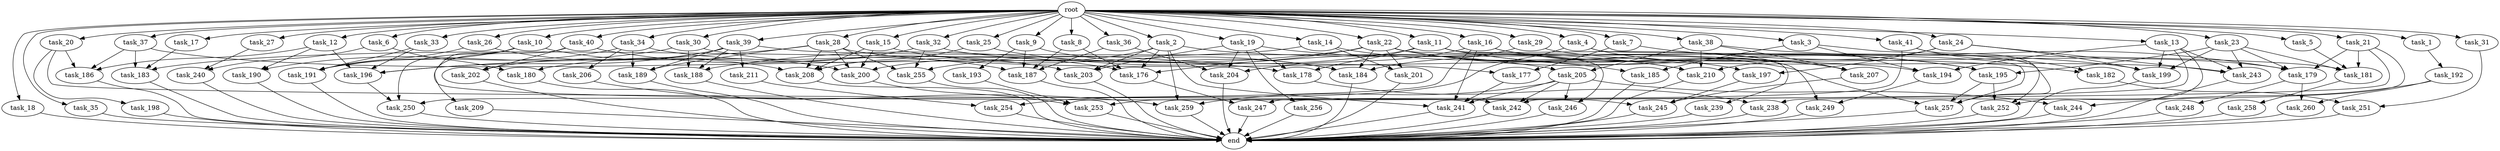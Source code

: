 digraph G {
  root [size="0.000000"];
  task_1 [size="102.400000"];
  task_2 [size="102.400000"];
  task_3 [size="102.400000"];
  task_4 [size="102.400000"];
  task_5 [size="102.400000"];
  task_6 [size="102.400000"];
  task_7 [size="102.400000"];
  task_8 [size="102.400000"];
  task_9 [size="102.400000"];
  task_10 [size="102.400000"];
  task_11 [size="102.400000"];
  task_12 [size="102.400000"];
  task_13 [size="102.400000"];
  task_14 [size="102.400000"];
  task_15 [size="102.400000"];
  task_16 [size="102.400000"];
  task_17 [size="102.400000"];
  task_18 [size="102.400000"];
  task_19 [size="102.400000"];
  task_20 [size="102.400000"];
  task_21 [size="102.400000"];
  task_22 [size="102.400000"];
  task_23 [size="102.400000"];
  task_24 [size="102.400000"];
  task_25 [size="102.400000"];
  task_26 [size="102.400000"];
  task_27 [size="102.400000"];
  task_28 [size="102.400000"];
  task_29 [size="102.400000"];
  task_30 [size="102.400000"];
  task_31 [size="102.400000"];
  task_32 [size="102.400000"];
  task_33 [size="102.400000"];
  task_34 [size="102.400000"];
  task_35 [size="102.400000"];
  task_36 [size="102.400000"];
  task_37 [size="102.400000"];
  task_38 [size="102.400000"];
  task_39 [size="102.400000"];
  task_40 [size="102.400000"];
  task_41 [size="102.400000"];
  task_176 [size="178670639513.600006"];
  task_177 [size="124554051584.000000"];
  task_178 [size="42090679500.800003"];
  task_179 [size="91053306675.200012"];
  task_180 [size="73014444032.000000"];
  task_181 [size="135720966553.600006"];
  task_182 [size="140874927308.800018"];
  task_183 [size="75591424409.600006"];
  task_184 [size="127990025420.800003"];
  task_185 [size="99643241267.200012"];
  task_186 [size="65283502899.200005"];
  task_187 [size="79027398246.400009"];
  task_188 [size="186401580646.400024"];
  task_189 [size="138297946931.200012"];
  task_190 [size="61847529062.400002"];
  task_191 [size="152041842278.399994"];
  task_192 [size="69578470195.199997"];
  task_193 [size="3435973836.800000"];
  task_194 [size="226774273228.800018"];
  task_195 [size="120259084288.000000"];
  task_196 [size="225056286310.400024"];
  task_197 [size="107374182400.000000"];
  task_198 [size="3435973836.800000"];
  task_199 [size="169221711462.400024"];
  task_200 [size="148605868441.600006"];
  task_201 [size="99643241267.200012"];
  task_202 [size="100502234726.400009"];
  task_203 [size="69578470195.199997"];
  task_204 [size="80745385164.800003"];
  task_205 [size="38654705664.000000"];
  task_206 [size="13743895347.200001"];
  task_207 [size="56693568307.200005"];
  task_208 [size="107374182400.000000"];
  task_209 [size="30923764531.200001"];
  task_210 [size="122836064665.600006"];
  task_211 [size="69578470195.199997"];
  task_238 [size="29205777612.800003"];
  task_239 [size="3435973836.800000"];
  task_240 [size="17179869184.000000"];
  task_241 [size="172657685299.200012"];
  task_242 [size="110810156236.800003"];
  task_243 [size="180388626432.000000"];
  task_244 [size="140874927308.800018"];
  task_245 [size="162349763788.800018"];
  task_246 [size="171798691840.000000"];
  task_247 [size="93630287052.800003"];
  task_248 [size="13743895347.200001"];
  task_249 [size="34359738368.000000"];
  task_250 [size="139156940390.399994"];
  task_251 [size="111669149696.000000"];
  task_252 [size="185542587187.200012"];
  task_253 [size="171798691840.000000"];
  task_254 [size="24910810316.800003"];
  task_255 [size="127990025420.800003"];
  task_256 [size="7730941132.800000"];
  task_257 [size="188978561024.000000"];
  task_258 [size="85899345920.000000"];
  task_259 [size="124554051584.000000"];
  task_260 [size="68719476736.000000"];
  end [size="0.000000"];

  root -> task_1 [size="1.000000"];
  root -> task_2 [size="1.000000"];
  root -> task_3 [size="1.000000"];
  root -> task_4 [size="1.000000"];
  root -> task_5 [size="1.000000"];
  root -> task_6 [size="1.000000"];
  root -> task_7 [size="1.000000"];
  root -> task_8 [size="1.000000"];
  root -> task_9 [size="1.000000"];
  root -> task_10 [size="1.000000"];
  root -> task_11 [size="1.000000"];
  root -> task_12 [size="1.000000"];
  root -> task_13 [size="1.000000"];
  root -> task_14 [size="1.000000"];
  root -> task_15 [size="1.000000"];
  root -> task_16 [size="1.000000"];
  root -> task_17 [size="1.000000"];
  root -> task_18 [size="1.000000"];
  root -> task_19 [size="1.000000"];
  root -> task_20 [size="1.000000"];
  root -> task_21 [size="1.000000"];
  root -> task_22 [size="1.000000"];
  root -> task_23 [size="1.000000"];
  root -> task_24 [size="1.000000"];
  root -> task_25 [size="1.000000"];
  root -> task_26 [size="1.000000"];
  root -> task_27 [size="1.000000"];
  root -> task_28 [size="1.000000"];
  root -> task_29 [size="1.000000"];
  root -> task_30 [size="1.000000"];
  root -> task_31 [size="1.000000"];
  root -> task_32 [size="1.000000"];
  root -> task_33 [size="1.000000"];
  root -> task_34 [size="1.000000"];
  root -> task_35 [size="1.000000"];
  root -> task_36 [size="1.000000"];
  root -> task_37 [size="1.000000"];
  root -> task_38 [size="1.000000"];
  root -> task_39 [size="1.000000"];
  root -> task_40 [size="1.000000"];
  root -> task_41 [size="1.000000"];
  task_1 -> task_192 [size="679477248.000000"];
  task_2 -> task_176 [size="301989888.000000"];
  task_2 -> task_199 [size="301989888.000000"];
  task_2 -> task_200 [size="301989888.000000"];
  task_2 -> task_203 [size="301989888.000000"];
  task_2 -> task_241 [size="301989888.000000"];
  task_2 -> task_259 [size="301989888.000000"];
  task_3 -> task_185 [size="838860800.000000"];
  task_3 -> task_194 [size="838860800.000000"];
  task_3 -> task_252 [size="838860800.000000"];
  task_4 -> task_207 [size="33554432.000000"];
  task_4 -> task_254 [size="33554432.000000"];
  task_4 -> task_257 [size="33554432.000000"];
  task_5 -> task_181 [size="134217728.000000"];
  task_6 -> task_180 [size="33554432.000000"];
  task_6 -> task_240 [size="33554432.000000"];
  task_7 -> task_177 [size="536870912.000000"];
  task_7 -> task_182 [size="536870912.000000"];
  task_8 -> task_176 [size="301989888.000000"];
  task_8 -> task_187 [size="301989888.000000"];
  task_9 -> task_184 [size="33554432.000000"];
  task_9 -> task_187 [size="33554432.000000"];
  task_9 -> task_193 [size="33554432.000000"];
  task_10 -> task_191 [size="536870912.000000"];
  task_10 -> task_200 [size="536870912.000000"];
  task_10 -> task_245 [size="536870912.000000"];
  task_10 -> task_250 [size="536870912.000000"];
  task_11 -> task_178 [size="33554432.000000"];
  task_11 -> task_195 [size="33554432.000000"];
  task_11 -> task_207 [size="33554432.000000"];
  task_11 -> task_239 [size="33554432.000000"];
  task_11 -> task_249 [size="33554432.000000"];
  task_11 -> task_255 [size="33554432.000000"];
  task_12 -> task_186 [size="301989888.000000"];
  task_12 -> task_190 [size="301989888.000000"];
  task_12 -> task_196 [size="301989888.000000"];
  task_13 -> task_194 [size="838860800.000000"];
  task_13 -> task_199 [size="838860800.000000"];
  task_13 -> task_243 [size="838860800.000000"];
  task_13 -> task_252 [size="838860800.000000"];
  task_13 -> task_253 [size="838860800.000000"];
  task_14 -> task_183 [size="134217728.000000"];
  task_14 -> task_185 [size="134217728.000000"];
  task_14 -> task_201 [size="134217728.000000"];
  task_15 -> task_184 [size="75497472.000000"];
  task_15 -> task_200 [size="75497472.000000"];
  task_15 -> task_208 [size="75497472.000000"];
  task_16 -> task_204 [size="411041792.000000"];
  task_16 -> task_207 [size="411041792.000000"];
  task_16 -> task_241 [size="411041792.000000"];
  task_16 -> task_243 [size="411041792.000000"];
  task_16 -> task_250 [size="411041792.000000"];
  task_17 -> task_183 [size="301989888.000000"];
  task_18 -> end [size="1.000000"];
  task_19 -> task_178 [size="75497472.000000"];
  task_19 -> task_203 [size="75497472.000000"];
  task_19 -> task_204 [size="75497472.000000"];
  task_19 -> task_210 [size="75497472.000000"];
  task_19 -> task_256 [size="75497472.000000"];
  task_20 -> task_186 [size="33554432.000000"];
  task_20 -> task_198 [size="33554432.000000"];
  task_20 -> task_242 [size="33554432.000000"];
  task_21 -> task_179 [size="209715200.000000"];
  task_21 -> task_181 [size="209715200.000000"];
  task_21 -> task_238 [size="209715200.000000"];
  task_21 -> task_242 [size="209715200.000000"];
  task_22 -> task_176 [size="838860800.000000"];
  task_22 -> task_184 [size="838860800.000000"];
  task_22 -> task_188 [size="838860800.000000"];
  task_22 -> task_195 [size="838860800.000000"];
  task_22 -> task_197 [size="838860800.000000"];
  task_22 -> task_201 [size="838860800.000000"];
  task_22 -> task_210 [size="838860800.000000"];
  task_22 -> task_246 [size="838860800.000000"];
  task_22 -> task_257 [size="838860800.000000"];
  task_23 -> task_179 [size="301989888.000000"];
  task_23 -> task_181 [size="301989888.000000"];
  task_23 -> task_195 [size="301989888.000000"];
  task_23 -> task_199 [size="301989888.000000"];
  task_23 -> task_243 [size="301989888.000000"];
  task_24 -> task_197 [size="209715200.000000"];
  task_24 -> task_199 [size="209715200.000000"];
  task_24 -> task_210 [size="209715200.000000"];
  task_24 -> task_243 [size="209715200.000000"];
  task_25 -> task_205 [size="301989888.000000"];
  task_25 -> task_208 [size="301989888.000000"];
  task_26 -> task_191 [size="134217728.000000"];
  task_26 -> task_208 [size="134217728.000000"];
  task_27 -> task_240 [size="134217728.000000"];
  task_28 -> task_189 [size="536870912.000000"];
  task_28 -> task_194 [size="536870912.000000"];
  task_28 -> task_196 [size="536870912.000000"];
  task_28 -> task_200 [size="536870912.000000"];
  task_28 -> task_208 [size="536870912.000000"];
  task_28 -> task_255 [size="536870912.000000"];
  task_29 -> task_179 [size="301989888.000000"];
  task_29 -> task_184 [size="301989888.000000"];
  task_30 -> task_176 [size="301989888.000000"];
  task_30 -> task_188 [size="301989888.000000"];
  task_30 -> task_190 [size="301989888.000000"];
  task_31 -> task_251 [size="679477248.000000"];
  task_32 -> task_177 [size="679477248.000000"];
  task_32 -> task_180 [size="679477248.000000"];
  task_32 -> task_255 [size="679477248.000000"];
  task_33 -> task_191 [size="679477248.000000"];
  task_33 -> task_196 [size="679477248.000000"];
  task_34 -> task_187 [size="134217728.000000"];
  task_34 -> task_189 [size="134217728.000000"];
  task_34 -> task_191 [size="134217728.000000"];
  task_34 -> task_206 [size="134217728.000000"];
  task_35 -> end [size="1.000000"];
  task_36 -> task_187 [size="301989888.000000"];
  task_36 -> task_204 [size="301989888.000000"];
  task_37 -> task_178 [size="301989888.000000"];
  task_37 -> task_183 [size="301989888.000000"];
  task_37 -> task_186 [size="301989888.000000"];
  task_38 -> task_179 [size="75497472.000000"];
  task_38 -> task_205 [size="75497472.000000"];
  task_38 -> task_207 [size="75497472.000000"];
  task_38 -> task_210 [size="75497472.000000"];
  task_39 -> task_181 [size="679477248.000000"];
  task_39 -> task_188 [size="679477248.000000"];
  task_39 -> task_189 [size="679477248.000000"];
  task_39 -> task_196 [size="679477248.000000"];
  task_39 -> task_202 [size="679477248.000000"];
  task_39 -> task_211 [size="679477248.000000"];
  task_40 -> task_202 [size="301989888.000000"];
  task_40 -> task_203 [size="301989888.000000"];
  task_40 -> task_209 [size="301989888.000000"];
  task_41 -> task_182 [size="838860800.000000"];
  task_41 -> task_247 [size="838860800.000000"];
  task_41 -> task_257 [size="838860800.000000"];
  task_176 -> task_247 [size="75497472.000000"];
  task_177 -> task_241 [size="134217728.000000"];
  task_178 -> task_238 [size="75497472.000000"];
  task_179 -> task_248 [size="134217728.000000"];
  task_179 -> task_260 [size="134217728.000000"];
  task_180 -> end [size="1.000000"];
  task_181 -> task_258 [size="838860800.000000"];
  task_182 -> task_251 [size="411041792.000000"];
  task_183 -> end [size="1.000000"];
  task_184 -> end [size="1.000000"];
  task_185 -> end [size="1.000000"];
  task_186 -> end [size="1.000000"];
  task_187 -> end [size="1.000000"];
  task_188 -> end [size="1.000000"];
  task_189 -> end [size="1.000000"];
  task_190 -> end [size="1.000000"];
  task_191 -> end [size="1.000000"];
  task_192 -> task_244 [size="536870912.000000"];
  task_192 -> task_260 [size="536870912.000000"];
  task_193 -> task_253 [size="536870912.000000"];
  task_194 -> task_249 [size="301989888.000000"];
  task_195 -> task_252 [size="134217728.000000"];
  task_195 -> task_257 [size="134217728.000000"];
  task_196 -> task_250 [size="411041792.000000"];
  task_197 -> task_245 [size="838860800.000000"];
  task_198 -> end [size="1.000000"];
  task_199 -> end [size="1.000000"];
  task_200 -> task_253 [size="301989888.000000"];
  task_201 -> end [size="1.000000"];
  task_202 -> end [size="1.000000"];
  task_203 -> end [size="1.000000"];
  task_204 -> end [size="1.000000"];
  task_205 -> task_241 [size="838860800.000000"];
  task_205 -> task_242 [size="838860800.000000"];
  task_205 -> task_244 [size="838860800.000000"];
  task_205 -> task_246 [size="838860800.000000"];
  task_205 -> task_259 [size="838860800.000000"];
  task_206 -> task_259 [size="75497472.000000"];
  task_207 -> task_245 [size="209715200.000000"];
  task_208 -> end [size="1.000000"];
  task_209 -> end [size="1.000000"];
  task_210 -> end [size="1.000000"];
  task_211 -> task_254 [size="209715200.000000"];
  task_238 -> end [size="1.000000"];
  task_239 -> end [size="1.000000"];
  task_240 -> end [size="1.000000"];
  task_241 -> end [size="1.000000"];
  task_242 -> end [size="1.000000"];
  task_243 -> end [size="1.000000"];
  task_244 -> end [size="1.000000"];
  task_245 -> end [size="1.000000"];
  task_246 -> end [size="1.000000"];
  task_247 -> end [size="1.000000"];
  task_248 -> end [size="1.000000"];
  task_249 -> end [size="1.000000"];
  task_250 -> end [size="1.000000"];
  task_251 -> end [size="1.000000"];
  task_252 -> end [size="1.000000"];
  task_253 -> end [size="1.000000"];
  task_254 -> end [size="1.000000"];
  task_255 -> end [size="1.000000"];
  task_256 -> end [size="1.000000"];
  task_257 -> end [size="1.000000"];
  task_258 -> end [size="1.000000"];
  task_259 -> end [size="1.000000"];
  task_260 -> end [size="1.000000"];
}

